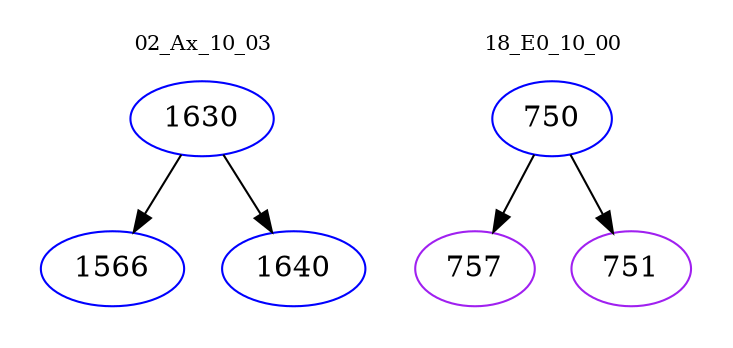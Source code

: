 digraph{
subgraph cluster_0 {
color = white
label = "02_Ax_10_03";
fontsize=10;
T0_1630 [label="1630", color="blue"]
T0_1630 -> T0_1566 [color="black"]
T0_1566 [label="1566", color="blue"]
T0_1630 -> T0_1640 [color="black"]
T0_1640 [label="1640", color="blue"]
}
subgraph cluster_1 {
color = white
label = "18_E0_10_00";
fontsize=10;
T1_750 [label="750", color="blue"]
T1_750 -> T1_757 [color="black"]
T1_757 [label="757", color="purple"]
T1_750 -> T1_751 [color="black"]
T1_751 [label="751", color="purple"]
}
}
